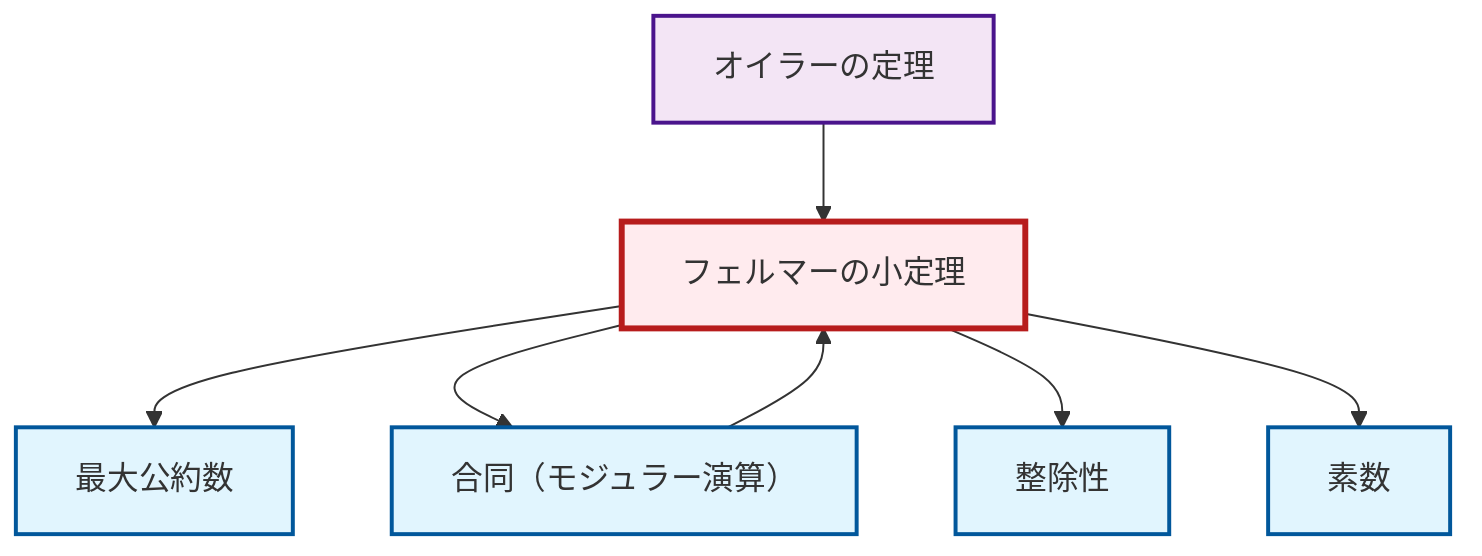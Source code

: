 graph TD
    classDef definition fill:#e1f5fe,stroke:#01579b,stroke-width:2px
    classDef theorem fill:#f3e5f5,stroke:#4a148c,stroke-width:2px
    classDef axiom fill:#fff3e0,stroke:#e65100,stroke-width:2px
    classDef example fill:#e8f5e9,stroke:#1b5e20,stroke-width:2px
    classDef current fill:#ffebee,stroke:#b71c1c,stroke-width:3px
    def-prime["素数"]:::definition
    def-gcd["最大公約数"]:::definition
    thm-fermat-little["フェルマーの小定理"]:::theorem
    def-divisibility["整除性"]:::definition
    def-congruence["合同（モジュラー演算）"]:::definition
    thm-euler["オイラーの定理"]:::theorem
    thm-fermat-little --> def-gcd
    def-congruence --> thm-fermat-little
    thm-fermat-little --> def-congruence
    thm-fermat-little --> def-divisibility
    thm-fermat-little --> def-prime
    thm-euler --> thm-fermat-little
    class thm-fermat-little current